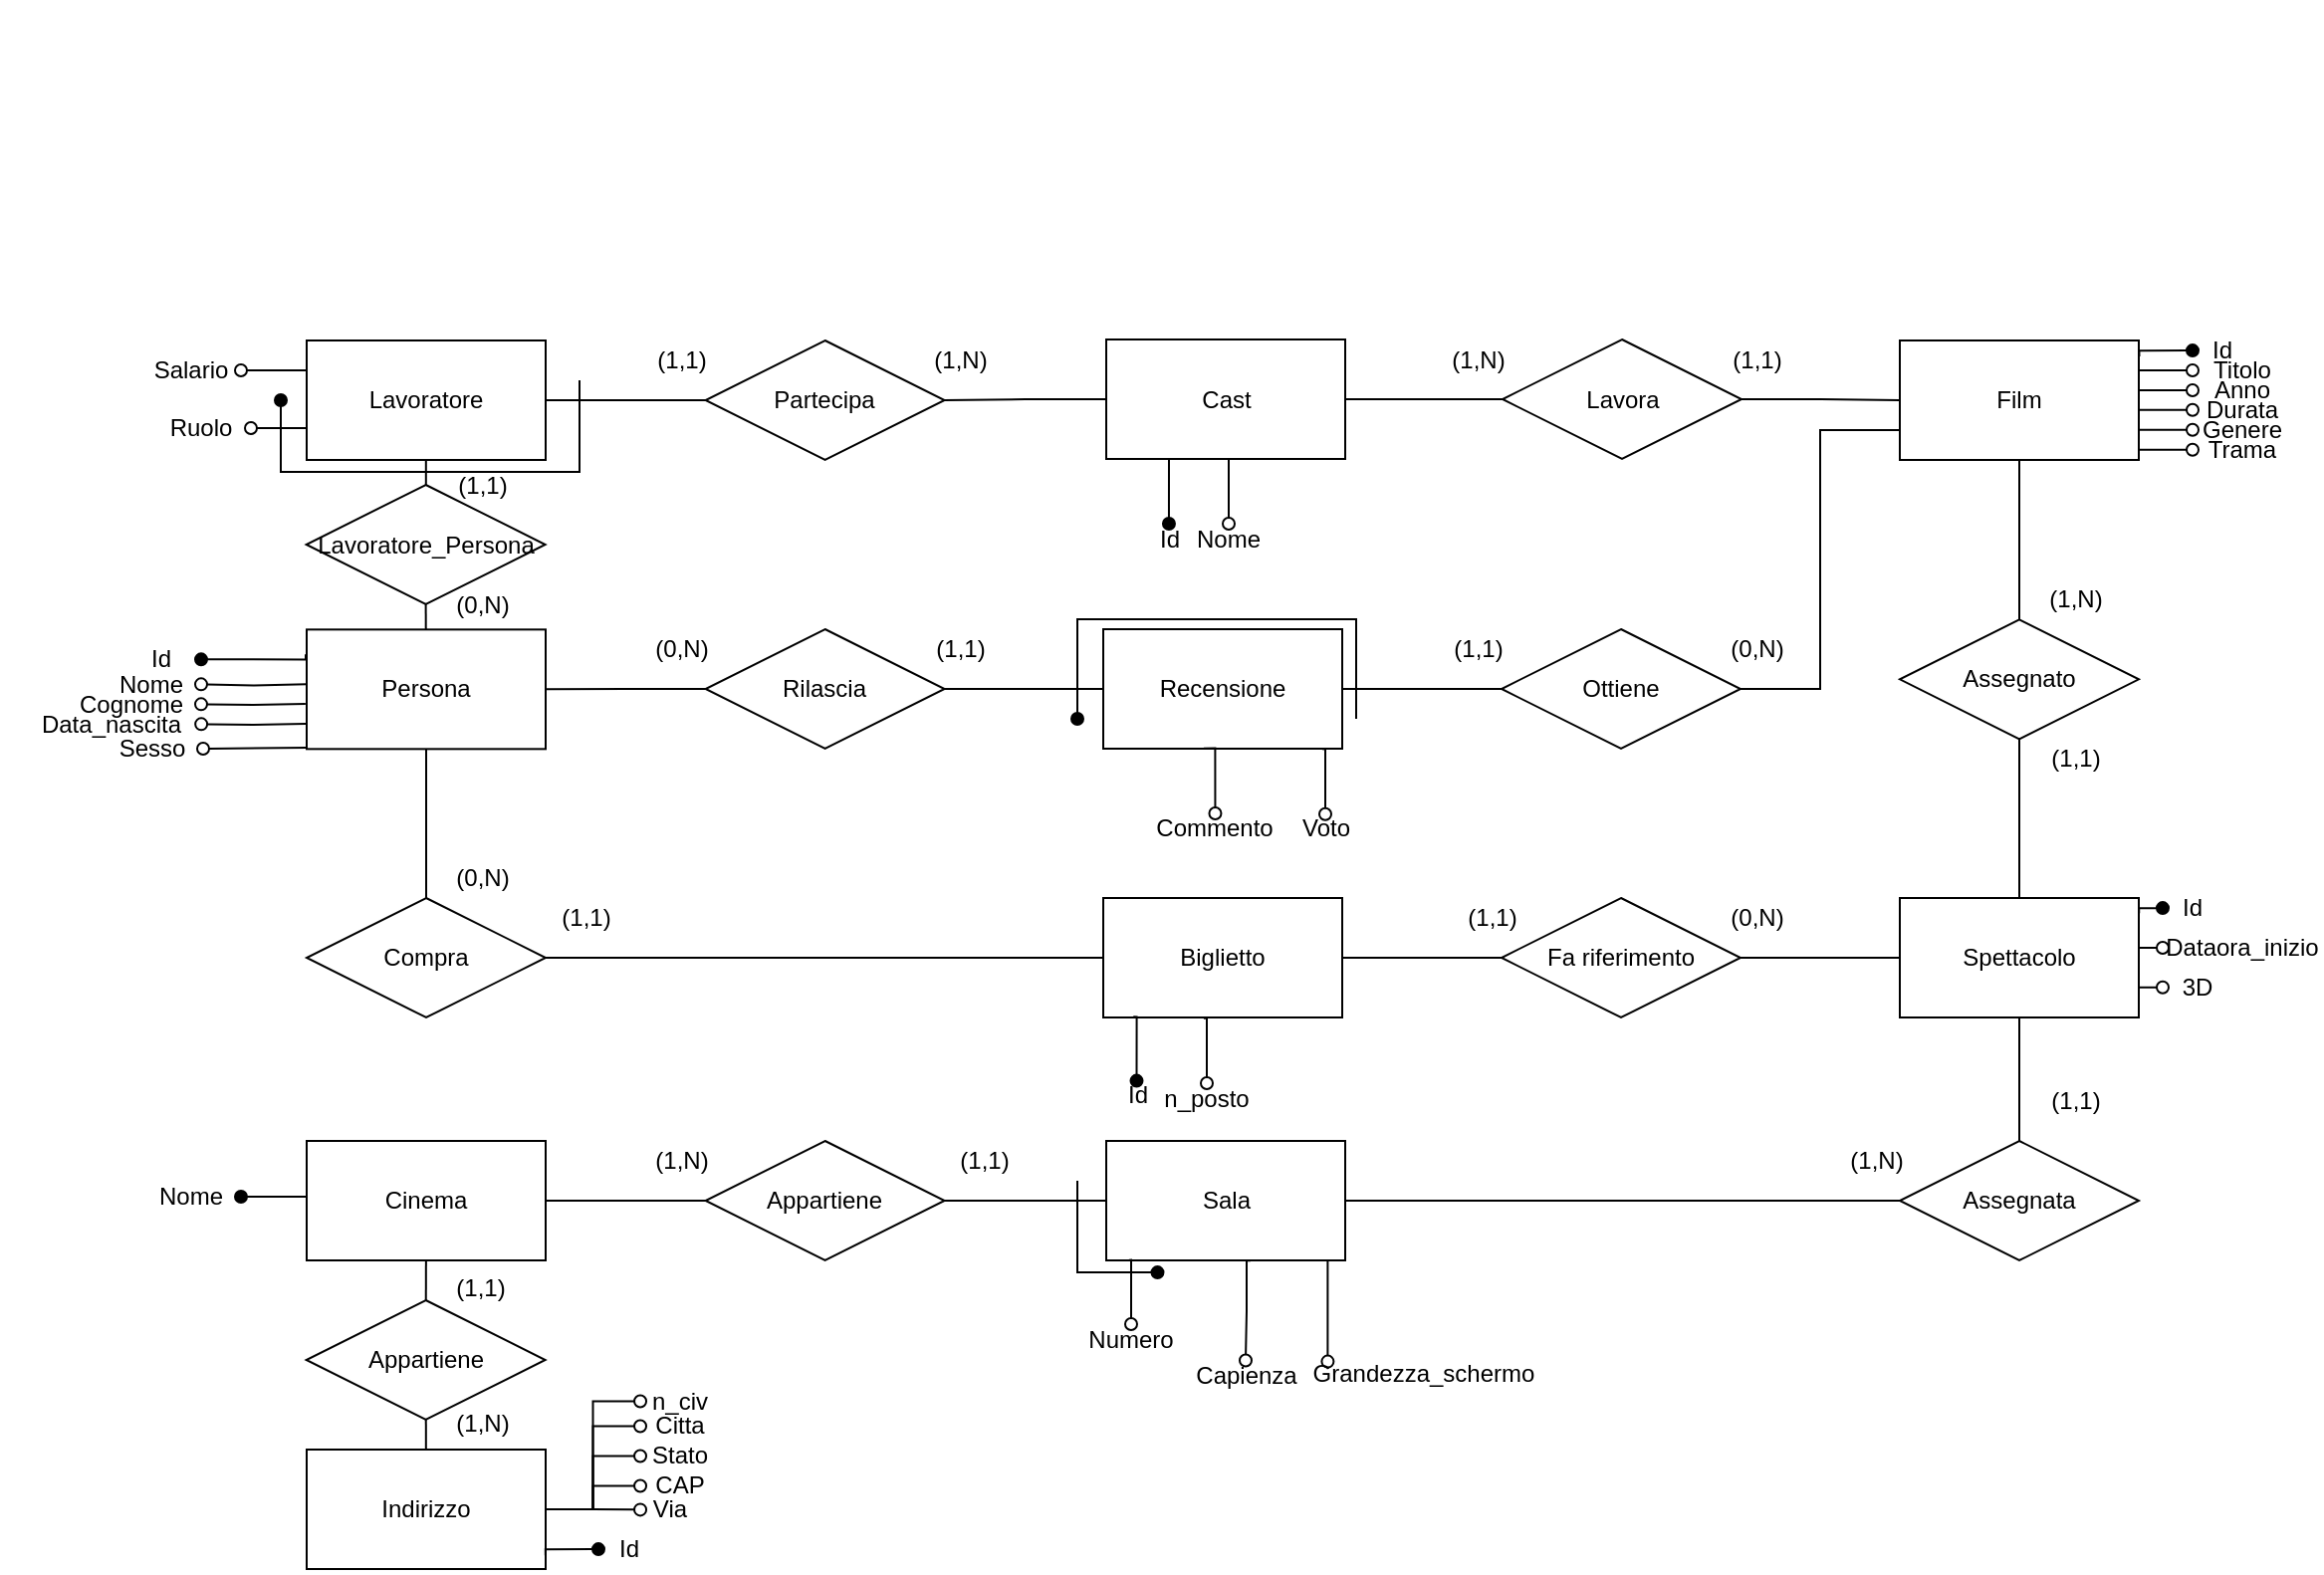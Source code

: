 <mxfile version="12.2.2" type="device" pages="1"><diagram id="SxVCvDRjUEHPkxnFhpnD" name="Page-1"><mxGraphModel dx="1648" dy="804" grid="1" gridSize="10" guides="1" tooltips="1" connect="1" arrows="1" fold="1" page="1" pageScale="1" pageWidth="1169" pageHeight="827" math="0" shadow="0"><root><mxCell id="0"/><mxCell id="1" parent="0"/><mxCell id="8wB98f5tJk7npL21OONF-8" style="edgeStyle=orthogonalEdgeStyle;rounded=0;orthogonalLoop=1;jettySize=auto;html=1;exitX=1;exitY=0.5;exitDx=0;exitDy=0;entryX=0;entryY=0.5;entryDx=0;entryDy=0;endArrow=none;endFill=0;" parent="1" source="8wB98f5tJk7npL21OONF-1" target="8wB98f5tJk7npL21OONF-7" edge="1"><mxGeometry relative="1" as="geometry"/></mxCell><mxCell id="8wB98f5tJk7npL21OONF-1" value="Biglietto" style="rounded=0;whiteSpace=wrap;html=1;" parent="1" vertex="1"><mxGeometry x="553" y="450" width="120" height="60" as="geometry"/></mxCell><mxCell id="8wB98f5tJk7npL21OONF-10" style="edgeStyle=orthogonalEdgeStyle;rounded=0;orthogonalLoop=1;jettySize=auto;html=1;exitX=1;exitY=0.5;exitDx=0;exitDy=0;entryX=0;entryY=0.5;entryDx=0;entryDy=0;endArrow=none;endFill=0;" parent="1" source="8wB98f5tJk7npL21OONF-7" target="8wB98f5tJk7npL21OONF-9" edge="1"><mxGeometry relative="1" as="geometry"/></mxCell><mxCell id="8wB98f5tJk7npL21OONF-7" value="Fa riferimento" style="rhombus;whiteSpace=wrap;html=1;" parent="1" vertex="1"><mxGeometry x="753" y="450" width="120" height="60" as="geometry"/></mxCell><mxCell id="8wB98f5tJk7npL21OONF-11" style="edgeStyle=orthogonalEdgeStyle;rounded=0;orthogonalLoop=1;jettySize=auto;html=1;exitX=0.5;exitY=0;exitDx=0;exitDy=0;endArrow=none;endFill=0;" parent="1" source="8wB98f5tJk7npL21OONF-9" edge="1"><mxGeometry relative="1" as="geometry"><mxPoint x="1013" y="370" as="targetPoint"/></mxGeometry></mxCell><mxCell id="8wB98f5tJk7npL21OONF-9" value="Spettacolo" style="rounded=0;whiteSpace=wrap;html=1;" parent="1" vertex="1"><mxGeometry x="953" y="450" width="120" height="60" as="geometry"/></mxCell><mxCell id="8wB98f5tJk7npL21OONF-13" value="" style="edgeStyle=orthogonalEdgeStyle;rounded=0;orthogonalLoop=1;jettySize=auto;html=1;endArrow=none;endFill=0;exitX=0.5;exitY=1;exitDx=0;exitDy=0;" parent="1" source="8wB98f5tJk7npL21OONF-12" target="8wB98f5tJk7npL21OONF-9" edge="1"><mxGeometry relative="1" as="geometry"/></mxCell><mxCell id="8wB98f5tJk7npL21OONF-12" value="Assegnato" style="rhombus;whiteSpace=wrap;html=1;" parent="1" vertex="1"><mxGeometry x="953" y="310.17" width="120" height="60" as="geometry"/></mxCell><mxCell id="8wB98f5tJk7npL21OONF-21" style="edgeStyle=orthogonalEdgeStyle;rounded=0;orthogonalLoop=1;jettySize=auto;html=1;exitX=0;exitY=0.75;exitDx=0;exitDy=0;entryX=1;entryY=0.5;entryDx=0;entryDy=0;endArrow=none;endFill=0;" parent="1" source="8wB98f5tJk7npL21OONF-17" target="8wB98f5tJk7npL21OONF-19" edge="1"><mxGeometry relative="1" as="geometry"/></mxCell><mxCell id="8wB98f5tJk7npL21OONF-17" value="Film" style="rounded=0;whiteSpace=wrap;html=1;" parent="1" vertex="1"><mxGeometry x="953" y="170" width="120" height="60" as="geometry"/></mxCell><mxCell id="8wB98f5tJk7npL21OONF-29" style="edgeStyle=orthogonalEdgeStyle;rounded=0;orthogonalLoop=1;jettySize=auto;html=1;exitX=0;exitY=0.5;exitDx=0;exitDy=0;entryX=1;entryY=0.5;entryDx=0;entryDy=0;endArrow=none;endFill=0;" parent="1" source="8wB98f5tJk7npL21OONF-19" target="8wB98f5tJk7npL21OONF-27" edge="1"><mxGeometry relative="1" as="geometry"/></mxCell><mxCell id="8wB98f5tJk7npL21OONF-19" value="Ottiene" style="rhombus;whiteSpace=wrap;html=1;" parent="1" vertex="1"><mxGeometry x="753" y="315" width="120" height="60" as="geometry"/></mxCell><mxCell id="8wB98f5tJk7npL21OONF-24" style="edgeStyle=orthogonalEdgeStyle;rounded=0;orthogonalLoop=1;jettySize=auto;html=1;exitX=1;exitY=0.5;exitDx=0;exitDy=0;entryX=0;entryY=0.5;entryDx=0;entryDy=0;endArrow=none;endFill=0;" parent="1" source="8wB98f5tJk7npL21OONF-23" target="8wB98f5tJk7npL21OONF-17" edge="1"><mxGeometry relative="1" as="geometry"/></mxCell><mxCell id="8wB98f5tJk7npL21OONF-28" style="edgeStyle=orthogonalEdgeStyle;rounded=0;orthogonalLoop=1;jettySize=auto;html=1;exitX=0;exitY=0.5;exitDx=0;exitDy=0;entryX=1;entryY=0.5;entryDx=0;entryDy=0;endArrow=none;endFill=0;" parent="1" source="8wB98f5tJk7npL21OONF-23" target="8wB98f5tJk7npL21OONF-26" edge="1"><mxGeometry relative="1" as="geometry"/></mxCell><mxCell id="8wB98f5tJk7npL21OONF-23" value="Lavora" style="rhombus;whiteSpace=wrap;html=1;" parent="1" vertex="1"><mxGeometry x="753.5" y="169.5" width="120" height="60" as="geometry"/></mxCell><mxCell id="8wB98f5tJk7npL21OONF-103" style="edgeStyle=orthogonalEdgeStyle;rounded=0;orthogonalLoop=1;jettySize=auto;html=1;exitX=0.25;exitY=1;exitDx=0;exitDy=0;endArrow=oval;endFill=1;entryX=0.5;entryY=0;entryDx=0;entryDy=0;" parent="1" source="8wB98f5tJk7npL21OONF-26" target="8wB98f5tJk7npL21OONF-104" edge="1"><mxGeometry relative="1" as="geometry"><mxPoint x="583.36" y="267.111" as="targetPoint"/><mxPoint x="583.503" y="237.048" as="sourcePoint"/><Array as="points"><mxPoint x="585.5" y="229.5"/></Array></mxGeometry></mxCell><mxCell id="8wB98f5tJk7npL21OONF-26" value="Cast" style="rounded=0;whiteSpace=wrap;html=1;" parent="1" vertex="1"><mxGeometry x="554.5" y="169.5" width="120" height="60" as="geometry"/></mxCell><mxCell id="8wB98f5tJk7npL21OONF-27" value="Recensione" style="rounded=0;whiteSpace=wrap;html=1;" parent="1" vertex="1"><mxGeometry x="553" y="315" width="120" height="60" as="geometry"/></mxCell><mxCell id="8wB98f5tJk7npL21OONF-36" style="edgeStyle=orthogonalEdgeStyle;rounded=0;orthogonalLoop=1;jettySize=auto;html=1;exitX=1;exitY=0.5;exitDx=0;exitDy=0;entryX=0;entryY=0.5;entryDx=0;entryDy=0;endArrow=none;endFill=0;" parent="1" source="8wB98f5tJk7npL21OONF-34" target="8wB98f5tJk7npL21OONF-1" edge="1"><mxGeometry relative="1" as="geometry"/></mxCell><mxCell id="8wB98f5tJk7npL21OONF-34" value="Compra" style="rhombus;whiteSpace=wrap;html=1;" parent="1" vertex="1"><mxGeometry x="153" y="450" width="120" height="60" as="geometry"/></mxCell><mxCell id="8wB98f5tJk7npL21OONF-42" style="edgeStyle=orthogonalEdgeStyle;rounded=0;orthogonalLoop=1;jettySize=auto;html=1;exitX=0;exitY=0.5;exitDx=0;exitDy=0;entryX=1;entryY=0.5;entryDx=0;entryDy=0;endArrow=none;endFill=0;" parent="1" source="8wB98f5tJk7npL21OONF-43" target="8wB98f5tJk7npL21OONF-44" edge="1"><mxGeometry relative="1" as="geometry"/></mxCell><mxCell id="8wB98f5tJk7npL21OONF-68" style="edgeStyle=orthogonalEdgeStyle;rounded=0;orthogonalLoop=1;jettySize=auto;html=1;exitX=1;exitY=0.5;exitDx=0;exitDy=0;endArrow=none;endFill=0;" parent="1" source="8wB98f5tJk7npL21OONF-43" target="8wB98f5tJk7npL21OONF-27" edge="1"><mxGeometry relative="1" as="geometry"/></mxCell><mxCell id="8wB98f5tJk7npL21OONF-43" value="Rilascia" style="rhombus;whiteSpace=wrap;html=1;" parent="1" vertex="1"><mxGeometry x="353.31" y="315" width="120" height="60" as="geometry"/></mxCell><mxCell id="8wB98f5tJk7npL21OONF-46" style="edgeStyle=orthogonalEdgeStyle;rounded=0;orthogonalLoop=1;jettySize=auto;html=1;exitX=0.5;exitY=1;exitDx=0;exitDy=0;entryX=0.5;entryY=0;entryDx=0;entryDy=0;endArrow=none;endFill=0;" parent="1" source="8wB98f5tJk7npL21OONF-44" target="8wB98f5tJk7npL21OONF-34" edge="1"><mxGeometry relative="1" as="geometry"/></mxCell><mxCell id="8wB98f5tJk7npL21OONF-44" value="Persona" style="rounded=0;whiteSpace=wrap;html=1;" parent="1" vertex="1"><mxGeometry x="153" y="315.17" width="120" height="60" as="geometry"/></mxCell><mxCell id="8wB98f5tJk7npL21OONF-50" value="Lavoratore" style="rounded=0;whiteSpace=wrap;html=1;" parent="1" vertex="1"><mxGeometry x="153" y="170" width="120" height="60" as="geometry"/></mxCell><mxCell id="8wB98f5tJk7npL21OONF-55" value="Assegnata" style="rhombus;whiteSpace=wrap;html=1;" parent="1" vertex="1"><mxGeometry x="953" y="572.0" width="120" height="60" as="geometry"/></mxCell><mxCell id="8wB98f5tJk7npL21OONF-57" value="Sala" style="rounded=0;whiteSpace=wrap;html=1;" parent="1" vertex="1"><mxGeometry x="554.5" y="572" width="120" height="60" as="geometry"/></mxCell><mxCell id="8wB98f5tJk7npL21OONF-58" style="edgeStyle=orthogonalEdgeStyle;rounded=0;orthogonalLoop=1;jettySize=auto;html=1;exitX=1;exitY=0.5;exitDx=0;exitDy=0;entryX=0;entryY=0.5;entryDx=0;entryDy=0;endArrow=none;endFill=0;" parent="1" source="8wB98f5tJk7npL21OONF-61" target="8wB98f5tJk7npL21OONF-60" edge="1"><mxGeometry relative="1" as="geometry"><mxPoint x="473.974" y="731.529" as="sourcePoint"/></mxGeometry></mxCell><mxCell id="8wB98f5tJk7npL21OONF-59" style="edgeStyle=orthogonalEdgeStyle;rounded=0;orthogonalLoop=1;jettySize=auto;html=1;exitX=1;exitY=0.5;exitDx=0;exitDy=0;entryX=0;entryY=0.5;entryDx=0;entryDy=0;endArrow=none;endFill=0;" parent="1" source="8wB98f5tJk7npL21OONF-60" target="8wB98f5tJk7npL21OONF-57" edge="1"><mxGeometry relative="1" as="geometry"><mxPoint x="753.974" y="731.529" as="targetPoint"/></mxGeometry></mxCell><mxCell id="8wB98f5tJk7npL21OONF-60" value="Appartiene" style="rhombus;whiteSpace=wrap;html=1;" parent="1" vertex="1"><mxGeometry x="353.31" y="572" width="120" height="60" as="geometry"/></mxCell><mxCell id="8wB98f5tJk7npL21OONF-61" value="Cinema" style="rounded=0;whiteSpace=wrap;html=1;" parent="1" vertex="1"><mxGeometry x="153" y="572" width="120" height="60" as="geometry"/></mxCell><mxCell id="8wB98f5tJk7npL21OONF-104" value="Id" style="text;html=1;strokeColor=none;fillColor=none;align=center;verticalAlign=middle;whiteSpace=wrap;rounded=0;" parent="1" vertex="1"><mxGeometry x="570.73" y="262" width="30.5" height="15" as="geometry"/></mxCell><mxCell id="zS0oxWJzYQvJp2sohlHS-12" value="(1,1)" style="text;html=1;align=center;verticalAlign=middle;resizable=0;points=[];;autosize=1;" parent="1" vertex="1"><mxGeometry x="1020.5" y="541.67" width="40" height="20" as="geometry"/></mxCell><mxCell id="zS0oxWJzYQvJp2sohlHS-13" value="(1,N)" style="text;html=1;align=center;verticalAlign=middle;resizable=0;points=[];;autosize=1;" parent="1" vertex="1"><mxGeometry x="920.5" y="572" width="40" height="20" as="geometry"/></mxCell><mxCell id="zS0oxWJzYQvJp2sohlHS-15" value="(1,N)" style="text;html=1;align=center;verticalAlign=middle;resizable=0;points=[];;autosize=1;" parent="1" vertex="1"><mxGeometry x="1020.5" y="289.84" width="40" height="20" as="geometry"/></mxCell><mxCell id="zS0oxWJzYQvJp2sohlHS-16" value="(1,1)" style="text;html=1;align=center;verticalAlign=middle;resizable=0;points=[];;autosize=1;" parent="1" vertex="1"><mxGeometry x="1020.5" y="370.17" width="40" height="20" as="geometry"/></mxCell><mxCell id="zS0oxWJzYQvJp2sohlHS-17" value="(1,N)" style="text;html=1;align=center;verticalAlign=middle;resizable=0;points=[];;autosize=1;" parent="1" vertex="1"><mxGeometry x="720.5" y="169.5" width="40" height="20" as="geometry"/></mxCell><mxCell id="zS0oxWJzYQvJp2sohlHS-18" value="(1,1)" style="text;html=1;align=center;verticalAlign=middle;resizable=0;points=[];;autosize=1;" parent="1" vertex="1"><mxGeometry x="860.5" y="169.5" width="40" height="20" as="geometry"/></mxCell><mxCell id="zS0oxWJzYQvJp2sohlHS-19" value="(1,1)" style="text;html=1;align=center;verticalAlign=middle;resizable=0;points=[];;autosize=1;direction=south;" parent="1" vertex="1"><mxGeometry x="730.5" y="305.17" width="20" height="40" as="geometry"/></mxCell><mxCell id="zS0oxWJzYQvJp2sohlHS-20" value="(0,N)" style="text;html=1;align=center;verticalAlign=middle;resizable=0;points=[];;autosize=1;" parent="1" vertex="1"><mxGeometry x="860.5" y="315" width="40" height="20" as="geometry"/></mxCell><mxCell id="zS0oxWJzYQvJp2sohlHS-21" value="(1,1)" style="text;html=1;align=center;verticalAlign=middle;resizable=0;points=[];;autosize=1;" parent="1" vertex="1"><mxGeometry x="728" y="450" width="40" height="20" as="geometry"/></mxCell><mxCell id="zS0oxWJzYQvJp2sohlHS-22" value="(0,N)" style="text;html=1;align=center;verticalAlign=middle;resizable=0;points=[];;autosize=1;" parent="1" vertex="1"><mxGeometry x="860.5" y="450" width="40" height="20" as="geometry"/></mxCell><mxCell id="wW--GuR68TF_nnqXMGor-6" value="" style="endArrow=none;html=1;entryX=0.5;entryY=1;entryDx=0;entryDy=0;exitX=0.5;exitY=0;exitDx=0;exitDy=0;" parent="1" source="8wB98f5tJk7npL21OONF-55" target="8wB98f5tJk7npL21OONF-9" edge="1"><mxGeometry width="50" height="50" relative="1" as="geometry"><mxPoint x="440.5" y="610" as="sourcePoint"/><mxPoint x="490.5" y="560" as="targetPoint"/></mxGeometry></mxCell><mxCell id="wW--GuR68TF_nnqXMGor-8" value="" style="endArrow=none;html=1;entryX=1;entryY=0.5;entryDx=0;entryDy=0;exitX=0;exitY=0.5;exitDx=0;exitDy=0;" parent="1" source="8wB98f5tJk7npL21OONF-55" target="8wB98f5tJk7npL21OONF-57" edge="1"><mxGeometry width="50" height="50" relative="1" as="geometry"><mxPoint x="120.5" y="792" as="sourcePoint"/><mxPoint x="170.5" y="742" as="targetPoint"/></mxGeometry></mxCell><mxCell id="wW--GuR68TF_nnqXMGor-12" value="(0,N)" style="text;html=1;align=center;verticalAlign=middle;resizable=0;points=[];;autosize=1;" parent="1" vertex="1"><mxGeometry x="320.5" y="315.17" width="40" height="20" as="geometry"/></mxCell><mxCell id="wW--GuR68TF_nnqXMGor-13" value="(1,1)" style="text;html=1;align=center;verticalAlign=middle;resizable=0;points=[];;autosize=1;" parent="1" vertex="1"><mxGeometry x="460.5" y="315" width="40" height="20" as="geometry"/></mxCell><mxCell id="wW--GuR68TF_nnqXMGor-14" value="" style="endArrow=none;html=1;entryX=0.5;entryY=1;entryDx=0;entryDy=0;exitX=0.5;exitY=0;exitDx=0;exitDy=0;" parent="1" source="8wB98f5tJk7npL21OONF-12" target="8wB98f5tJk7npL21OONF-17" edge="1"><mxGeometry width="50" height="50" relative="1" as="geometry"><mxPoint x="250.5" y="740" as="sourcePoint"/><mxPoint x="300.5" y="690" as="targetPoint"/></mxGeometry></mxCell><mxCell id="wW--GuR68TF_nnqXMGor-18" value="(0,N)" style="text;html=1;align=center;verticalAlign=middle;resizable=0;points=[];;autosize=1;" parent="1" vertex="1"><mxGeometry x="220.5" y="430.0" width="40" height="20" as="geometry"/></mxCell><mxCell id="wW--GuR68TF_nnqXMGor-19" value="(1,1)" style="text;html=1;align=center;verticalAlign=middle;resizable=0;points=[];;autosize=1;" parent="1" vertex="1"><mxGeometry x="273" y="450" width="40" height="20" as="geometry"/></mxCell><mxCell id="wW--GuR68TF_nnqXMGor-20" value="(1,1)" style="text;html=1;align=center;verticalAlign=middle;resizable=0;points=[];;autosize=1;" parent="1" vertex="1"><mxGeometry x="473.31" y="572" width="40" height="20" as="geometry"/></mxCell><mxCell id="wW--GuR68TF_nnqXMGor-21" value="(1,N)" style="text;html=1;align=center;verticalAlign=middle;resizable=0;points=[];;autosize=1;" parent="1" vertex="1"><mxGeometry x="320.5" y="572" width="40" height="20" as="geometry"/></mxCell><mxCell id="wW--GuR68TF_nnqXMGor-26" style="edgeStyle=orthogonalEdgeStyle;rounded=0;orthogonalLoop=1;jettySize=auto;html=1;exitX=0;exitY=0.25;exitDx=0;exitDy=0;endArrow=oval;endFill=1;entryX=1;entryY=0.5;entryDx=0;entryDy=0;" parent="1" target="wW--GuR68TF_nnqXMGor-27" edge="1"><mxGeometry relative="1" as="geometry"><mxPoint x="92.57" y="327.781" as="targetPoint"/><mxPoint x="152.499" y="327.67" as="sourcePoint"/><Array as="points"><mxPoint x="152" y="329.67"/></Array></mxGeometry></mxCell><mxCell id="wW--GuR68TF_nnqXMGor-27" value="Id" style="text;html=1;strokeColor=none;fillColor=none;align=center;verticalAlign=middle;whiteSpace=wrap;rounded=0;" parent="1" vertex="1"><mxGeometry x="60" y="322.67" width="40" height="15" as="geometry"/></mxCell><mxCell id="wW--GuR68TF_nnqXMGor-31" style="edgeStyle=orthogonalEdgeStyle;rounded=0;orthogonalLoop=1;jettySize=auto;html=1;exitX=0;exitY=0.5;exitDx=0;exitDy=0;endArrow=oval;endFill=0;entryX=1;entryY=0.5;entryDx=0;entryDy=0;" parent="1" target="wW--GuR68TF_nnqXMGor-32" edge="1"><mxGeometry relative="1" as="geometry"><mxPoint x="100" y="342.67" as="targetPoint"/><mxPoint x="153" y="342.67" as="sourcePoint"/></mxGeometry></mxCell><mxCell id="wW--GuR68TF_nnqXMGor-32" value="Nome" style="text;html=1;strokeColor=none;fillColor=none;align=center;verticalAlign=middle;whiteSpace=wrap;rounded=0;" parent="1" vertex="1"><mxGeometry x="50" y="337.67" width="50" height="10" as="geometry"/></mxCell><mxCell id="wW--GuR68TF_nnqXMGor-35" style="edgeStyle=orthogonalEdgeStyle;rounded=0;orthogonalLoop=1;jettySize=auto;html=1;exitX=0;exitY=0.5;exitDx=0;exitDy=0;endArrow=oval;endFill=0;entryX=1;entryY=0.5;entryDx=0;entryDy=0;" parent="1" target="wW--GuR68TF_nnqXMGor-36" edge="1"><mxGeometry relative="1" as="geometry"><mxPoint x="100" y="352.67" as="targetPoint"/><mxPoint x="152.429" y="352.527" as="sourcePoint"/></mxGeometry></mxCell><mxCell id="wW--GuR68TF_nnqXMGor-36" value="Cognome" style="text;html=1;strokeColor=none;fillColor=none;align=center;verticalAlign=middle;whiteSpace=wrap;rounded=0;" parent="1" vertex="1"><mxGeometry x="30" y="347.67" width="70" height="10" as="geometry"/></mxCell><mxCell id="wW--GuR68TF_nnqXMGor-37" style="edgeStyle=orthogonalEdgeStyle;rounded=0;orthogonalLoop=1;jettySize=auto;html=1;exitX=0;exitY=0.5;exitDx=0;exitDy=0;endArrow=oval;endFill=0;entryX=1;entryY=0.5;entryDx=0;entryDy=0;" parent="1" target="wW--GuR68TF_nnqXMGor-38" edge="1"><mxGeometry relative="1" as="geometry"><mxPoint x="100.07" y="362.67" as="targetPoint"/><mxPoint x="152.499" y="362.527" as="sourcePoint"/></mxGeometry></mxCell><mxCell id="wW--GuR68TF_nnqXMGor-38" value="Data_nascita" style="text;html=1;strokeColor=none;fillColor=none;align=center;verticalAlign=middle;whiteSpace=wrap;rounded=0;" parent="1" vertex="1"><mxGeometry x="10" y="357.67" width="90.07" height="10" as="geometry"/></mxCell><mxCell id="wW--GuR68TF_nnqXMGor-39" style="edgeStyle=orthogonalEdgeStyle;rounded=0;orthogonalLoop=1;jettySize=auto;html=1;exitX=0.5;exitY=1;exitDx=0;exitDy=0;endArrow=oval;endFill=0;entryX=0.5;entryY=0;entryDx=0;entryDy=0;" parent="1" source="8wB98f5tJk7npL21OONF-26" target="wW--GuR68TF_nnqXMGor-40" edge="1"><mxGeometry relative="1" as="geometry"><mxPoint x="641.5" y="269.5" as="targetPoint"/><mxPoint x="694.5" y="269.5" as="sourcePoint"/></mxGeometry></mxCell><mxCell id="wW--GuR68TF_nnqXMGor-40" value="Nome" style="text;html=1;strokeColor=none;fillColor=none;align=center;verticalAlign=middle;whiteSpace=wrap;rounded=0;" parent="1" vertex="1"><mxGeometry x="591" y="262" width="50" height="15" as="geometry"/></mxCell><mxCell id="wW--GuR68TF_nnqXMGor-41" style="edgeStyle=orthogonalEdgeStyle;rounded=0;orthogonalLoop=1;jettySize=auto;html=1;endArrow=oval;endFill=0;entryX=1;entryY=0.5;entryDx=0;entryDy=0;exitX=0;exitY=0.25;exitDx=0;exitDy=0;" parent="1" source="8wB98f5tJk7npL21OONF-50" target="wW--GuR68TF_nnqXMGor-42" edge="1"><mxGeometry relative="1" as="geometry"><mxPoint x="110.5" y="177.5" as="targetPoint"/><mxPoint x="94.762" y="145" as="sourcePoint"/></mxGeometry></mxCell><mxCell id="wW--GuR68TF_nnqXMGor-42" value="Salario" style="text;html=1;strokeColor=none;fillColor=none;align=center;verticalAlign=middle;whiteSpace=wrap;rounded=0;" parent="1" vertex="1"><mxGeometry x="70" y="175" width="50" height="20" as="geometry"/></mxCell><mxCell id="wW--GuR68TF_nnqXMGor-43" style="edgeStyle=orthogonalEdgeStyle;rounded=0;orthogonalLoop=1;jettySize=auto;html=1;endArrow=oval;endFill=1;exitX=1.002;exitY=0.133;exitDx=0;exitDy=0;exitPerimeter=0;entryX=0;entryY=0.5;entryDx=0;entryDy=0;" parent="1" source="8wB98f5tJk7npL21OONF-17" target="wW--GuR68TF_nnqXMGor-44" edge="1"><mxGeometry relative="1" as="geometry"><mxPoint x="1100" y="178" as="targetPoint"/><mxPoint x="1080" y="220" as="sourcePoint"/><Array as="points"><mxPoint x="1073" y="175"/></Array></mxGeometry></mxCell><mxCell id="wW--GuR68TF_nnqXMGor-44" value="Id" style="text;html=1;strokeColor=none;fillColor=none;align=center;verticalAlign=middle;whiteSpace=wrap;rounded=0;" parent="1" vertex="1"><mxGeometry x="1100" y="170" width="30" height="10.1" as="geometry"/></mxCell><mxCell id="wW--GuR68TF_nnqXMGor-46" style="edgeStyle=orthogonalEdgeStyle;rounded=0;orthogonalLoop=1;jettySize=auto;html=1;exitX=1;exitY=0.25;exitDx=0;exitDy=0;endArrow=oval;endFill=0;entryX=0;entryY=0.5;entryDx=0;entryDy=0;" parent="1" source="8wB98f5tJk7npL21OONF-17" target="wW--GuR68TF_nnqXMGor-47" edge="1"><mxGeometry relative="1" as="geometry"><mxPoint x="1150" y="200.0" as="targetPoint"/><mxPoint x="1203" y="200.0" as="sourcePoint"/></mxGeometry></mxCell><mxCell id="wW--GuR68TF_nnqXMGor-47" value="Titolo" style="text;html=1;strokeColor=none;fillColor=none;align=center;verticalAlign=middle;whiteSpace=wrap;rounded=0;" parent="1" vertex="1"><mxGeometry x="1100" y="180.1" width="50" height="10" as="geometry"/></mxCell><mxCell id="wW--GuR68TF_nnqXMGor-48" style="edgeStyle=orthogonalEdgeStyle;rounded=0;orthogonalLoop=1;jettySize=auto;html=1;exitX=1;exitY=0.25;exitDx=0;exitDy=0;endArrow=oval;endFill=0;entryX=0;entryY=0.5;entryDx=0;entryDy=0;" parent="1" target="wW--GuR68TF_nnqXMGor-49" edge="1"><mxGeometry relative="1" as="geometry"><mxPoint x="1150" y="210.0" as="targetPoint"/><mxPoint x="1073" y="195" as="sourcePoint"/></mxGeometry></mxCell><mxCell id="wW--GuR68TF_nnqXMGor-49" value="Anno&lt;span style=&quot;color: rgba(0 , 0 , 0 , 0) ; font-family: monospace ; font-size: 0px ; white-space: nowrap&quot;&gt;%3CmxGraphModel%3E%3Croot%3E%3CmxCell%20id%3D%220%22%2F%3E%3CmxCell%20id%3D%221%22%20parent%3D%220%22%2F%3E%3CmxCell%20id%3D%222%22%20style%3D%22edgeStyle%3DorthogonalEdgeStyle%3Brounded%3D0%3BorthogonalLoop%3D1%3BjettySize%3Dauto%3Bhtml%3D1%3BexitX%3D1%3BexitY%3D0.25%3BexitDx%3D0%3BexitDy%3D0%3BendArrow%3Doval%3BendFill%3D0%3BentryX%3D0%3BentryY%3D0.5%3BentryDx%3D0%3BentryDy%3D0%3B%22%20edge%3D%221%22%20target%3D%223%22%20parent%3D%221%22%3E%3CmxGeometry%20relative%3D%221%22%20as%3D%22geometry%22%3E%3CmxPoint%20x%3D%221150%22%20y%3D%22200.0%22%20as%3D%22targetPoint%22%2F%3E%3CmxPoint%20x%3D%221073%22%20y%3D%22185%22%20as%3D%22sourcePoint%22%2F%3E%3C%2FmxGeometry%3E%3C%2FmxCell%3E%3CmxCell%20id%3D%223%22%20value%3D%22Titolo%22%20style%3D%22text%3Bhtml%3D1%3BstrokeColor%3Dnone%3BfillColor%3Dnone%3Balign%3Dcenter%3BverticalAlign%3Dmiddle%3BwhiteSpace%3Dwrap%3Brounded%3D0%3B%22%20vertex%3D%221%22%20parent%3D%221%22%3E%3CmxGeometry%20x%3D%221100%22%20y%3D%22180.1%22%20width%3D%2250%22%20height%3D%2210%22%20as%3D%22geometry%22%2F%3E%3C%2FmxCell%3E%3C%2Froot%3E%3C%2FmxGraphModel%3E&lt;/span&gt;" style="text;html=1;strokeColor=none;fillColor=none;align=center;verticalAlign=middle;whiteSpace=wrap;rounded=0;" parent="1" vertex="1"><mxGeometry x="1100" y="190.1" width="50" height="10" as="geometry"/></mxCell><mxCell id="wW--GuR68TF_nnqXMGor-50" style="edgeStyle=orthogonalEdgeStyle;rounded=0;orthogonalLoop=1;jettySize=auto;html=1;exitX=1;exitY=0.25;exitDx=0;exitDy=0;endArrow=oval;endFill=0;entryX=0;entryY=0.5;entryDx=0;entryDy=0;" parent="1" target="wW--GuR68TF_nnqXMGor-51" edge="1"><mxGeometry relative="1" as="geometry"><mxPoint x="1150" y="219.9" as="targetPoint"/><mxPoint x="1073" y="204.9" as="sourcePoint"/></mxGeometry></mxCell><mxCell id="wW--GuR68TF_nnqXMGor-51" value="Durata" style="text;html=1;strokeColor=none;fillColor=none;align=center;verticalAlign=middle;whiteSpace=wrap;rounded=0;" parent="1" vertex="1"><mxGeometry x="1100" y="200.0" width="50" height="10" as="geometry"/></mxCell><mxCell id="wW--GuR68TF_nnqXMGor-52" style="edgeStyle=orthogonalEdgeStyle;rounded=0;orthogonalLoop=1;jettySize=auto;html=1;exitX=1;exitY=0.25;exitDx=0;exitDy=0;endArrow=oval;endFill=0;entryX=0;entryY=0.5;entryDx=0;entryDy=0;" parent="1" target="wW--GuR68TF_nnqXMGor-53" edge="1"><mxGeometry relative="1" as="geometry"><mxPoint x="1150" y="229.9" as="targetPoint"/><mxPoint x="1073" y="214.9" as="sourcePoint"/></mxGeometry></mxCell><mxCell id="wW--GuR68TF_nnqXMGor-53" value="Genere" style="text;html=1;strokeColor=none;fillColor=none;align=center;verticalAlign=middle;whiteSpace=wrap;rounded=0;" parent="1" vertex="1"><mxGeometry x="1100" y="210" width="50" height="10" as="geometry"/></mxCell><mxCell id="wW--GuR68TF_nnqXMGor-54" style="edgeStyle=orthogonalEdgeStyle;rounded=0;orthogonalLoop=1;jettySize=auto;html=1;exitX=1;exitY=0.25;exitDx=0;exitDy=0;endArrow=oval;endFill=0;entryX=0;entryY=0.5;entryDx=0;entryDy=0;" parent="1" target="wW--GuR68TF_nnqXMGor-55" edge="1"><mxGeometry relative="1" as="geometry"><mxPoint x="1150" y="239.9" as="targetPoint"/><mxPoint x="1073" y="224.9" as="sourcePoint"/></mxGeometry></mxCell><mxCell id="wW--GuR68TF_nnqXMGor-55" value="Trama" style="text;html=1;strokeColor=none;fillColor=none;align=center;verticalAlign=middle;whiteSpace=wrap;rounded=0;" parent="1" vertex="1"><mxGeometry x="1100" y="220.0" width="50" height="10" as="geometry"/></mxCell><mxCell id="wW--GuR68TF_nnqXMGor-57" style="edgeStyle=orthogonalEdgeStyle;rounded=0;orthogonalLoop=1;jettySize=auto;html=1;endArrow=oval;endFill=1;" parent="1" edge="1"><mxGeometry relative="1" as="geometry"><mxPoint x="540" y="360" as="targetPoint"/><mxPoint x="680" y="360" as="sourcePoint"/><Array as="points"><mxPoint x="680" y="310"/><mxPoint x="540" y="310"/></Array></mxGeometry></mxCell><mxCell id="wW--GuR68TF_nnqXMGor-59" style="edgeStyle=orthogonalEdgeStyle;rounded=0;orthogonalLoop=1;jettySize=auto;html=1;exitX=0.5;exitY=1;exitDx=0;exitDy=0;endArrow=oval;endFill=0;entryX=0.5;entryY=0;entryDx=0;entryDy=0;" parent="1" target="wW--GuR68TF_nnqXMGor-60" edge="1"><mxGeometry relative="1" as="geometry"><mxPoint x="630.5" y="415.0" as="targetPoint"/><mxPoint x="603.466" y="374.828" as="sourcePoint"/></mxGeometry></mxCell><mxCell id="wW--GuR68TF_nnqXMGor-60" value="Commento" style="text;html=1;strokeColor=none;fillColor=none;align=center;verticalAlign=middle;whiteSpace=wrap;rounded=0;" parent="1" vertex="1"><mxGeometry x="569.23" y="407.5" width="80" height="15" as="geometry"/></mxCell><mxCell id="wW--GuR68TF_nnqXMGor-61" style="edgeStyle=orthogonalEdgeStyle;rounded=0;orthogonalLoop=1;jettySize=auto;html=1;exitX=0.5;exitY=1;exitDx=0;exitDy=0;endArrow=oval;endFill=0;entryX=0.5;entryY=0;entryDx=0;entryDy=0;" parent="1" target="wW--GuR68TF_nnqXMGor-62" edge="1"><mxGeometry relative="1" as="geometry"><mxPoint x="690" y="415.34" as="targetPoint"/><mxPoint x="662.966" y="375.168" as="sourcePoint"/></mxGeometry></mxCell><mxCell id="wW--GuR68TF_nnqXMGor-62" value="Voto" style="text;html=1;strokeColor=none;fillColor=none;align=center;verticalAlign=middle;whiteSpace=wrap;rounded=0;" parent="1" vertex="1"><mxGeometry x="639.5" y="407.84" width="50" height="15" as="geometry"/></mxCell><mxCell id="wW--GuR68TF_nnqXMGor-63" style="edgeStyle=orthogonalEdgeStyle;rounded=0;orthogonalLoop=1;jettySize=auto;html=1;exitX=0.25;exitY=1;exitDx=0;exitDy=0;endArrow=oval;endFill=1;entryX=0.5;entryY=0;entryDx=0;entryDy=0;" parent="1" target="wW--GuR68TF_nnqXMGor-64" edge="1"><mxGeometry relative="1" as="geometry"><mxPoint x="567.13" y="546.921" as="targetPoint"/><mxPoint x="568.138" y="509.655" as="sourcePoint"/><Array as="points"><mxPoint x="569.27" y="509.31"/></Array></mxGeometry></mxCell><mxCell id="wW--GuR68TF_nnqXMGor-64" value="Id" style="text;html=1;strokeColor=none;fillColor=none;align=center;verticalAlign=middle;whiteSpace=wrap;rounded=0;" parent="1" vertex="1"><mxGeometry x="554.5" y="541.81" width="30.5" height="15" as="geometry"/></mxCell><mxCell id="wW--GuR68TF_nnqXMGor-65" style="edgeStyle=orthogonalEdgeStyle;rounded=0;orthogonalLoop=1;jettySize=auto;html=1;exitX=0.5;exitY=1;exitDx=0;exitDy=0;endArrow=oval;endFill=0;entryX=0.5;entryY=0;entryDx=0;entryDy=0;" parent="1" target="wW--GuR68TF_nnqXMGor-66" edge="1"><mxGeometry relative="1" as="geometry"><mxPoint x="630.5" y="550.51" as="targetPoint"/><mxPoint x="603.466" y="510.338" as="sourcePoint"/></mxGeometry></mxCell><mxCell id="wW--GuR68TF_nnqXMGor-66" value="n_posto" style="text;html=1;strokeColor=none;fillColor=none;align=center;verticalAlign=middle;whiteSpace=wrap;rounded=0;" parent="1" vertex="1"><mxGeometry x="580" y="543.01" width="50" height="15" as="geometry"/></mxCell><mxCell id="wW--GuR68TF_nnqXMGor-73" style="edgeStyle=orthogonalEdgeStyle;rounded=0;orthogonalLoop=1;jettySize=auto;html=1;endArrow=oval;endFill=1;entryX=1;entryY=0.5;entryDx=0;entryDy=0;" parent="1" source="8wB98f5tJk7npL21OONF-61" target="wW--GuR68TF_nnqXMGor-74" edge="1"><mxGeometry relative="1" as="geometry"><mxPoint x="172.63" y="669.351" as="targetPoint"/><mxPoint x="173.643" y="632.026" as="sourcePoint"/><Array as="points"><mxPoint x="120" y="600"/><mxPoint x="120" y="600"/></Array></mxGeometry></mxCell><mxCell id="wW--GuR68TF_nnqXMGor-74" value="Nome" style="text;html=1;strokeColor=none;fillColor=none;align=center;verticalAlign=middle;whiteSpace=wrap;rounded=0;" parent="1" vertex="1"><mxGeometry x="70" y="592" width="50" height="15" as="geometry"/></mxCell><mxCell id="wW--GuR68TF_nnqXMGor-82" value="Via" style="text;html=1;strokeColor=none;fillColor=none;align=center;verticalAlign=middle;whiteSpace=wrap;rounded=0;" parent="1" vertex="1"><mxGeometry x="320.52" y="749.74" width="28.98" height="15" as="geometry"/></mxCell><mxCell id="wW--GuR68TF_nnqXMGor-83" style="edgeStyle=orthogonalEdgeStyle;rounded=0;orthogonalLoop=1;jettySize=auto;html=1;endArrow=oval;endFill=0;entryX=0;entryY=0.5;entryDx=0;entryDy=0;" parent="1" source="UMnwlEEXAUyeQlm5z-mv-9" target="wW--GuR68TF_nnqXMGor-84" edge="1"><mxGeometry relative="1" as="geometry"><mxPoint x="310.52" y="662" as="targetPoint"/><mxPoint x="287.443" y="674.235" as="sourcePoint"/><Array as="points"/></mxGeometry></mxCell><mxCell id="wW--GuR68TF_nnqXMGor-84" value="n_civ" style="text;html=1;strokeColor=none;fillColor=none;align=center;verticalAlign=middle;whiteSpace=wrap;rounded=0;" parent="1" vertex="1"><mxGeometry x="320.52" y="695.24" width="38.98" height="15" as="geometry"/></mxCell><mxCell id="wW--GuR68TF_nnqXMGor-89" style="edgeStyle=orthogonalEdgeStyle;rounded=0;orthogonalLoop=1;jettySize=auto;html=1;endArrow=oval;endFill=0;entryX=0;entryY=0.5;entryDx=0;entryDy=0;" parent="1" source="UMnwlEEXAUyeQlm5z-mv-9" target="wW--GuR68TF_nnqXMGor-90" edge="1"><mxGeometry relative="1" as="geometry"><mxPoint x="310.52" y="672.08" as="targetPoint"/><mxPoint x="277.5" y="664.241" as="sourcePoint"/><Array as="points"/></mxGeometry></mxCell><mxCell id="wW--GuR68TF_nnqXMGor-90" value="Citta" style="text;html=1;strokeColor=none;fillColor=none;align=center;verticalAlign=middle;whiteSpace=wrap;rounded=0;" parent="1" vertex="1"><mxGeometry x="320.51" y="707.74" width="38.98" height="15" as="geometry"/></mxCell><mxCell id="wW--GuR68TF_nnqXMGor-91" style="edgeStyle=orthogonalEdgeStyle;rounded=0;orthogonalLoop=1;jettySize=auto;html=1;endArrow=oval;endFill=0;" parent="1" source="UMnwlEEXAUyeQlm5z-mv-9" target="wW--GuR68TF_nnqXMGor-82" edge="1"><mxGeometry relative="1" as="geometry"><mxPoint x="322" y="656" as="targetPoint"/><mxPoint x="297.5" y="679.201" as="sourcePoint"/><Array as="points"/></mxGeometry></mxCell><mxCell id="wW--GuR68TF_nnqXMGor-92" value="Stato" style="text;html=1;strokeColor=none;fillColor=none;align=center;verticalAlign=middle;whiteSpace=wrap;rounded=0;" parent="1" vertex="1"><mxGeometry x="320.51" y="722.74" width="38.98" height="15" as="geometry"/></mxCell><mxCell id="wW--GuR68TF_nnqXMGor-93" style="edgeStyle=orthogonalEdgeStyle;rounded=0;orthogonalLoop=1;jettySize=auto;html=1;endArrow=oval;endFill=0;entryX=0;entryY=0.5;entryDx=0;entryDy=0;" parent="1" source="UMnwlEEXAUyeQlm5z-mv-9" target="wW--GuR68TF_nnqXMGor-92" edge="1"><mxGeometry relative="1" as="geometry"><mxPoint x="331" y="691.685" as="targetPoint"/><mxPoint x="297.5" y="679.201" as="sourcePoint"/><Array as="points"/></mxGeometry></mxCell><mxCell id="wW--GuR68TF_nnqXMGor-94" value="CAP" style="text;html=1;strokeColor=none;fillColor=none;align=center;verticalAlign=middle;whiteSpace=wrap;rounded=0;" parent="1" vertex="1"><mxGeometry x="320.52" y="737.74" width="38.98" height="15" as="geometry"/></mxCell><mxCell id="wW--GuR68TF_nnqXMGor-96" style="edgeStyle=orthogonalEdgeStyle;rounded=0;orthogonalLoop=1;jettySize=auto;html=1;endArrow=oval;endFill=0;entryX=0;entryY=0.5;entryDx=0;entryDy=0;" parent="1" source="UMnwlEEXAUyeQlm5z-mv-9" target="wW--GuR68TF_nnqXMGor-94" edge="1"><mxGeometry relative="1" as="geometry"><mxPoint x="310" y="712" as="targetPoint"/><mxPoint x="297.5" y="679.301" as="sourcePoint"/><Array as="points"/></mxGeometry></mxCell><mxCell id="wW--GuR68TF_nnqXMGor-100" style="edgeStyle=orthogonalEdgeStyle;rounded=0;orthogonalLoop=1;jettySize=auto;html=1;endArrow=oval;endFill=1;exitX=1.002;exitY=0.133;exitDx=0;exitDy=0;exitPerimeter=0;entryX=0;entryY=0.5;entryDx=0;entryDy=0;" parent="1" target="wW--GuR68TF_nnqXMGor-101" edge="1"><mxGeometry relative="1" as="geometry"><mxPoint x="1100" y="458" as="targetPoint"/><mxPoint x="1073.118" y="457.647" as="sourcePoint"/><Array as="points"><mxPoint x="1073" y="455"/></Array></mxGeometry></mxCell><mxCell id="wW--GuR68TF_nnqXMGor-101" value="Id" style="text;html=1;strokeColor=none;fillColor=none;align=center;verticalAlign=middle;whiteSpace=wrap;rounded=0;" parent="1" vertex="1"><mxGeometry x="1085" y="450" width="30" height="10.1" as="geometry"/></mxCell><mxCell id="wW--GuR68TF_nnqXMGor-104" style="edgeStyle=orthogonalEdgeStyle;rounded=0;orthogonalLoop=1;jettySize=auto;html=1;exitX=1;exitY=0.25;exitDx=0;exitDy=0;endArrow=oval;endFill=0;entryX=0;entryY=0.5;entryDx=0;entryDy=0;" parent="1" target="wW--GuR68TF_nnqXMGor-105" edge="1"><mxGeometry relative="1" as="geometry"><mxPoint x="1150" y="490.0" as="targetPoint"/><mxPoint x="1073" y="475" as="sourcePoint"/></mxGeometry></mxCell><mxCell id="wW--GuR68TF_nnqXMGor-105" value="Dataora_inizio" style="text;html=1;strokeColor=none;fillColor=none;align=center;verticalAlign=middle;whiteSpace=wrap;rounded=0;" parent="1" vertex="1"><mxGeometry x="1085" y="470" width="80" height="10" as="geometry"/></mxCell><mxCell id="wW--GuR68TF_nnqXMGor-112" style="edgeStyle=orthogonalEdgeStyle;rounded=0;orthogonalLoop=1;jettySize=auto;html=1;exitX=1;exitY=0.25;exitDx=0;exitDy=0;endArrow=oval;endFill=0;entryX=0;entryY=0.5;entryDx=0;entryDy=0;" parent="1" target="wW--GuR68TF_nnqXMGor-113" edge="1"><mxGeometry relative="1" as="geometry"><mxPoint x="1150" y="509.9" as="targetPoint"/><mxPoint x="1073" y="494.9" as="sourcePoint"/></mxGeometry></mxCell><mxCell id="wW--GuR68TF_nnqXMGor-113" value="3D" style="text;html=1;strokeColor=none;fillColor=none;align=center;verticalAlign=middle;whiteSpace=wrap;rounded=0;" parent="1" vertex="1"><mxGeometry x="1085" y="490" width="35" height="10" as="geometry"/></mxCell><mxCell id="wW--GuR68TF_nnqXMGor-115" value="Numero" style="text;html=1;strokeColor=none;fillColor=none;align=center;verticalAlign=middle;whiteSpace=wrap;rounded=0;" parent="1" vertex="1"><mxGeometry x="540" y="664" width="54" height="15" as="geometry"/></mxCell><mxCell id="wW--GuR68TF_nnqXMGor-116" style="edgeStyle=orthogonalEdgeStyle;rounded=0;orthogonalLoop=1;jettySize=auto;html=1;exitX=0.5;exitY=1;exitDx=0;exitDy=0;endArrow=oval;endFill=0;entryX=0.5;entryY=0;entryDx=0;entryDy=0;" parent="1" target="wW--GuR68TF_nnqXMGor-117" edge="1"><mxGeometry relative="1" as="geometry"><mxPoint x="654" y="672.24" as="targetPoint"/><mxPoint x="626.966" y="632.068" as="sourcePoint"/><Array as="points"><mxPoint x="625" y="631.5"/><mxPoint x="625" y="657.5"/></Array></mxGeometry></mxCell><mxCell id="wW--GuR68TF_nnqXMGor-117" value="Capienza" style="text;html=1;strokeColor=none;fillColor=none;align=center;verticalAlign=middle;whiteSpace=wrap;rounded=0;" parent="1" vertex="1"><mxGeometry x="599.5" y="682.24" width="50" height="15" as="geometry"/></mxCell><mxCell id="wW--GuR68TF_nnqXMGor-118" style="edgeStyle=orthogonalEdgeStyle;rounded=0;orthogonalLoop=1;jettySize=auto;html=1;endArrow=oval;endFill=0;entryX=0.129;entryY=0.071;entryDx=0;entryDy=0;entryPerimeter=0;" parent="1" source="8wB98f5tJk7npL21OONF-57" target="wW--GuR68TF_nnqXMGor-119" edge="1"><mxGeometry relative="1" as="geometry"><mxPoint x="688.5" y="672.17" as="targetPoint"/><mxPoint x="661.466" y="631.998" as="sourcePoint"/><Array as="points"><mxPoint x="666" y="652"/></Array></mxGeometry></mxCell><mxCell id="wW--GuR68TF_nnqXMGor-119" value="Grandezza_schermo" style="text;html=1;strokeColor=none;fillColor=none;align=center;verticalAlign=middle;whiteSpace=wrap;rounded=0;" parent="1" vertex="1"><mxGeometry x="649" y="681.74" width="129.5" height="15" as="geometry"/></mxCell><mxCell id="bmxGeisxOTykwXTLd98l-2" value="Lavoratore_Persona" style="rhombus;whiteSpace=wrap;html=1;" parent="1" vertex="1"><mxGeometry x="152.81" y="242.5" width="120" height="60" as="geometry"/></mxCell><mxCell id="bmxGeisxOTykwXTLd98l-3" value="" style="endArrow=none;html=1;entryX=0.5;entryY=1;entryDx=0;entryDy=0;" parent="1" source="8wB98f5tJk7npL21OONF-44" target="bmxGeisxOTykwXTLd98l-2" edge="1"><mxGeometry width="50" height="50" relative="1" as="geometry"><mxPoint x="70" y="820" as="sourcePoint"/><mxPoint x="120" y="770" as="targetPoint"/></mxGeometry></mxCell><mxCell id="bmxGeisxOTykwXTLd98l-4" value="" style="endArrow=none;html=1;" parent="1" source="bmxGeisxOTykwXTLd98l-2" target="8wB98f5tJk7npL21OONF-50" edge="1"><mxGeometry width="50" height="50" relative="1" as="geometry"><mxPoint x="285.5" y="440.5" as="sourcePoint"/><mxPoint x="335.5" y="390.5" as="targetPoint"/></mxGeometry></mxCell><mxCell id="bmxGeisxOTykwXTLd98l-5" value="(1,1)" style="text;html=1;align=center;verticalAlign=middle;resizable=0;points=[];;autosize=1;" parent="1" vertex="1"><mxGeometry x="220.5" y="232.5" width="40" height="20" as="geometry"/></mxCell><mxCell id="bmxGeisxOTykwXTLd98l-6" value="(0,N)" style="text;html=1;align=center;verticalAlign=middle;resizable=0;points=[];;autosize=1;" parent="1" vertex="1"><mxGeometry x="220.5" y="292.67" width="40" height="20" as="geometry"/></mxCell><mxCell id="bmxGeisxOTykwXTLd98l-7" style="edgeStyle=orthogonalEdgeStyle;rounded=0;orthogonalLoop=1;jettySize=auto;html=1;exitX=0;exitY=0.75;exitDx=0;exitDy=0;endArrow=oval;endFill=0;entryX=1;entryY=0.5;entryDx=0;entryDy=0;" parent="1" source="8wB98f5tJk7npL21OONF-50" target="bmxGeisxOTykwXTLd98l-8" edge="1"><mxGeometry relative="1" as="geometry"><mxPoint x="212.5" y="142.5" as="targetPoint"/><mxPoint x="174.9" y="170" as="sourcePoint"/><Array as="points"><mxPoint x="153" y="214"/></Array></mxGeometry></mxCell><mxCell id="bmxGeisxOTykwXTLd98l-8" value="Ruolo" style="text;html=1;strokeColor=none;fillColor=none;align=center;verticalAlign=middle;whiteSpace=wrap;rounded=0;" parent="1" vertex="1"><mxGeometry x="75" y="205" width="50" height="18" as="geometry"/></mxCell><mxCell id="bmxGeisxOTykwXTLd98l-15" value="" style="ellipse;whiteSpace=wrap;html=1;aspect=fixed;fillColor=#000000;" parent="1" vertex="1"><mxGeometry width="3" as="geometry"/></mxCell><mxCell id="ZFWcDVX22u_nXGjjwwKp-1" style="edgeStyle=orthogonalEdgeStyle;rounded=0;orthogonalLoop=1;jettySize=auto;html=1;endArrow=oval;endFill=1;" parent="1" edge="1"><mxGeometry relative="1" as="geometry"><mxPoint x="580.238" y="638.048" as="targetPoint"/><mxPoint x="540" y="602" as="sourcePoint"/><Array as="points"><mxPoint x="540" y="592"/><mxPoint x="540" y="638"/></Array></mxGeometry></mxCell><mxCell id="ZFWcDVX22u_nXGjjwwKp-2" style="edgeStyle=orthogonalEdgeStyle;rounded=0;orthogonalLoop=1;jettySize=auto;html=1;exitX=0.5;exitY=1;exitDx=0;exitDy=0;endArrow=oval;endFill=0;" parent="1" target="wW--GuR68TF_nnqXMGor-115" edge="1"><mxGeometry relative="1" as="geometry"><mxPoint x="567.738" y="664.69" as="targetPoint"/><mxPoint x="565.966" y="631.838" as="sourcePoint"/><Array as="points"><mxPoint x="567" y="642"/><mxPoint x="567" y="642"/></Array></mxGeometry></mxCell><mxCell id="UMnwlEEXAUyeQlm5z-mv-9" value="Indirizzo" style="rounded=0;whiteSpace=wrap;html=1;" parent="1" vertex="1"><mxGeometry x="153" y="727" width="120" height="60" as="geometry"/></mxCell><mxCell id="UMnwlEEXAUyeQlm5z-mv-10" value="Appartiene" style="rhombus;whiteSpace=wrap;html=1;" parent="1" vertex="1"><mxGeometry x="152.81" y="652" width="120" height="60" as="geometry"/></mxCell><mxCell id="UMnwlEEXAUyeQlm5z-mv-11" value="" style="endArrow=none;html=1;" parent="1" source="UMnwlEEXAUyeQlm5z-mv-10" target="UMnwlEEXAUyeQlm5z-mv-9" edge="1"><mxGeometry width="50" height="50" relative="1" as="geometry"><mxPoint x="20" y="862" as="sourcePoint"/><mxPoint x="70" y="812" as="targetPoint"/></mxGeometry></mxCell><mxCell id="UMnwlEEXAUyeQlm5z-mv-12" value="" style="endArrow=none;html=1;" parent="1" source="UMnwlEEXAUyeQlm5z-mv-10" target="8wB98f5tJk7npL21OONF-61" edge="1"><mxGeometry width="50" height="50" relative="1" as="geometry"><mxPoint x="20" y="862" as="sourcePoint"/><mxPoint x="222.924" y="642" as="targetPoint"/></mxGeometry></mxCell><mxCell id="UMnwlEEXAUyeQlm5z-mv-13" value="(1,1)" style="text;html=1;align=center;verticalAlign=middle;resizable=0;points=[];;autosize=1;" parent="1" vertex="1"><mxGeometry x="220.31" y="635.5" width="40" height="20" as="geometry"/></mxCell><mxCell id="UMnwlEEXAUyeQlm5z-mv-14" value="(1,N)" style="text;html=1;align=center;verticalAlign=middle;resizable=0;points=[];;autosize=1;" parent="1" vertex="1"><mxGeometry x="220.5" y="704" width="40" height="20" as="geometry"/></mxCell><mxCell id="UMnwlEEXAUyeQlm5z-mv-17" style="edgeStyle=orthogonalEdgeStyle;rounded=0;orthogonalLoop=1;jettySize=auto;html=1;endArrow=oval;endFill=1;exitX=1.002;exitY=0.133;exitDx=0;exitDy=0;exitPerimeter=0;entryX=0;entryY=0.5;entryDx=0;entryDy=0;" parent="1" target="UMnwlEEXAUyeQlm5z-mv-18" edge="1"><mxGeometry relative="1" as="geometry"><mxPoint x="299.5" y="780" as="targetPoint"/><mxPoint x="272.929" y="780.143" as="sourcePoint"/><Array as="points"><mxPoint x="272.5" y="777"/></Array></mxGeometry></mxCell><mxCell id="UMnwlEEXAUyeQlm5z-mv-18" value="Id" style="text;html=1;strokeColor=none;fillColor=none;align=center;verticalAlign=middle;whiteSpace=wrap;rounded=0;" parent="1" vertex="1"><mxGeometry x="299.5" y="772" width="30" height="10.1" as="geometry"/></mxCell><mxCell id="L2ZJj1SNC7y11nA_9Q3Z-4" value="Partecipa" style="rhombus;whiteSpace=wrap;html=1;" parent="1" vertex="1"><mxGeometry x="353.31" y="170" width="120" height="60" as="geometry"/></mxCell><mxCell id="L2ZJj1SNC7y11nA_9Q3Z-7" style="edgeStyle=orthogonalEdgeStyle;rounded=0;orthogonalLoop=1;jettySize=auto;html=1;endArrow=none;endFill=0;exitX=0;exitY=0.5;exitDx=0;exitDy=0;" parent="1" source="L2ZJj1SNC7y11nA_9Q3Z-4" target="8wB98f5tJk7npL21OONF-50" edge="1"><mxGeometry relative="1" as="geometry"><mxPoint x="595" y="119.857" as="sourcePoint"/><mxPoint x="654.524" y="180" as="targetPoint"/></mxGeometry></mxCell><mxCell id="Enh0IBgx6Ix7CfqGm7xk-1" style="edgeStyle=orthogonalEdgeStyle;rounded=0;orthogonalLoop=1;jettySize=auto;html=1;endArrow=oval;endFill=1;" parent="1" edge="1"><mxGeometry relative="1" as="geometry"><mxPoint x="140" y="200" as="targetPoint"/><mxPoint x="290" y="190" as="sourcePoint"/><Array as="points"><mxPoint x="290" y="236"/></Array></mxGeometry></mxCell><mxCell id="6_jr6uVZsI1ER-zFgsFn-3" style="edgeStyle=orthogonalEdgeStyle;rounded=0;orthogonalLoop=1;jettySize=auto;html=1;endArrow=none;endFill=0;" parent="1" source="8wB98f5tJk7npL21OONF-26" target="L2ZJj1SNC7y11nA_9Q3Z-4" edge="1"><mxGeometry relative="1" as="geometry"><mxPoint x="363.429" y="209.857" as="sourcePoint"/><mxPoint x="283" y="209.857" as="targetPoint"/></mxGeometry></mxCell><mxCell id="r2pb7t3NEZHkzIKV87wf-1" value="(1,1)" style="text;html=1;align=center;verticalAlign=middle;resizable=0;points=[];;autosize=1;" parent="1" vertex="1"><mxGeometry x="320.5" y="169.5" width="40" height="20" as="geometry"/></mxCell><mxCell id="r2pb7t3NEZHkzIKV87wf-2" value="(1,N)" style="text;html=1;align=center;verticalAlign=middle;resizable=0;points=[];;autosize=1;" parent="1" vertex="1"><mxGeometry x="460.5" y="170.0" width="40" height="20" as="geometry"/></mxCell><mxCell id="jIDxL8pt94y6SYZYtsT--1" style="edgeStyle=orthogonalEdgeStyle;rounded=0;orthogonalLoop=1;jettySize=auto;html=1;exitX=0;exitY=0.5;exitDx=0;exitDy=0;endArrow=oval;endFill=0;entryX=1;entryY=0.5;entryDx=0;entryDy=0;" edge="1" parent="1" target="jIDxL8pt94y6SYZYtsT--2"><mxGeometry relative="1" as="geometry"><mxPoint x="100.57" y="374.67" as="targetPoint"/><mxPoint x="152.999" y="374.527" as="sourcePoint"/></mxGeometry></mxCell><mxCell id="jIDxL8pt94y6SYZYtsT--2" value="Sesso" style="text;html=1;strokeColor=none;fillColor=none;align=center;verticalAlign=middle;whiteSpace=wrap;rounded=0;" vertex="1" parent="1"><mxGeometry x="50" y="370" width="51" height="10" as="geometry"/></mxCell></root></mxGraphModel></diagram></mxfile>